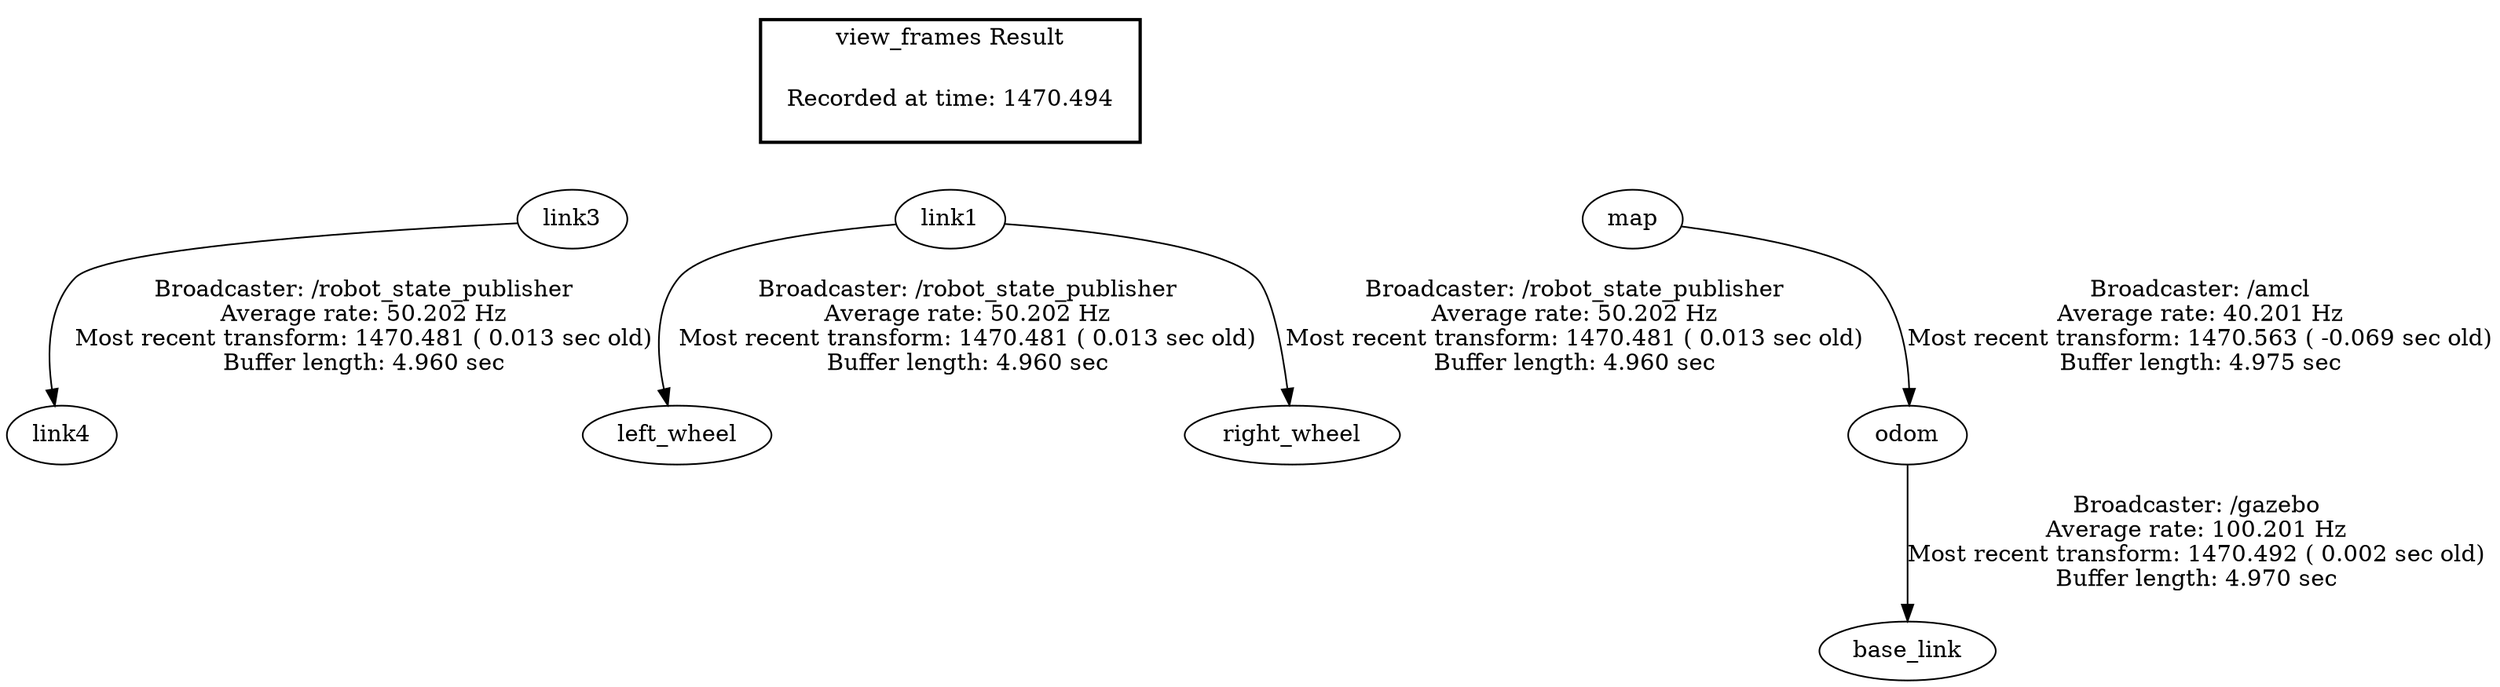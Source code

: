 digraph G {
"link3" -> "link4"[label="Broadcaster: /robot_state_publisher\nAverage rate: 50.202 Hz\nMost recent transform: 1470.481 ( 0.013 sec old)\nBuffer length: 4.960 sec\n"];
"link1" -> "left_wheel"[label="Broadcaster: /robot_state_publisher\nAverage rate: 50.202 Hz\nMost recent transform: 1470.481 ( 0.013 sec old)\nBuffer length: 4.960 sec\n"];
"link1" -> "right_wheel"[label="Broadcaster: /robot_state_publisher\nAverage rate: 50.202 Hz\nMost recent transform: 1470.481 ( 0.013 sec old)\nBuffer length: 4.960 sec\n"];
"odom" -> "base_link"[label="Broadcaster: /gazebo\nAverage rate: 100.201 Hz\nMost recent transform: 1470.492 ( 0.002 sec old)\nBuffer length: 4.970 sec\n"];
"map" -> "odom"[label="Broadcaster: /amcl\nAverage rate: 40.201 Hz\nMost recent transform: 1470.563 ( -0.069 sec old)\nBuffer length: 4.975 sec\n"];
edge [style=invis];
 subgraph cluster_legend { style=bold; color=black; label ="view_frames Result";
"Recorded at time: 1470.494"[ shape=plaintext ] ;
 }->"link3";
edge [style=invis];
 subgraph cluster_legend { style=bold; color=black; label ="view_frames Result";
"Recorded at time: 1470.494"[ shape=plaintext ] ;
 }->"link1";
edge [style=invis];
 subgraph cluster_legend { style=bold; color=black; label ="view_frames Result";
"Recorded at time: 1470.494"[ shape=plaintext ] ;
 }->"map";
}